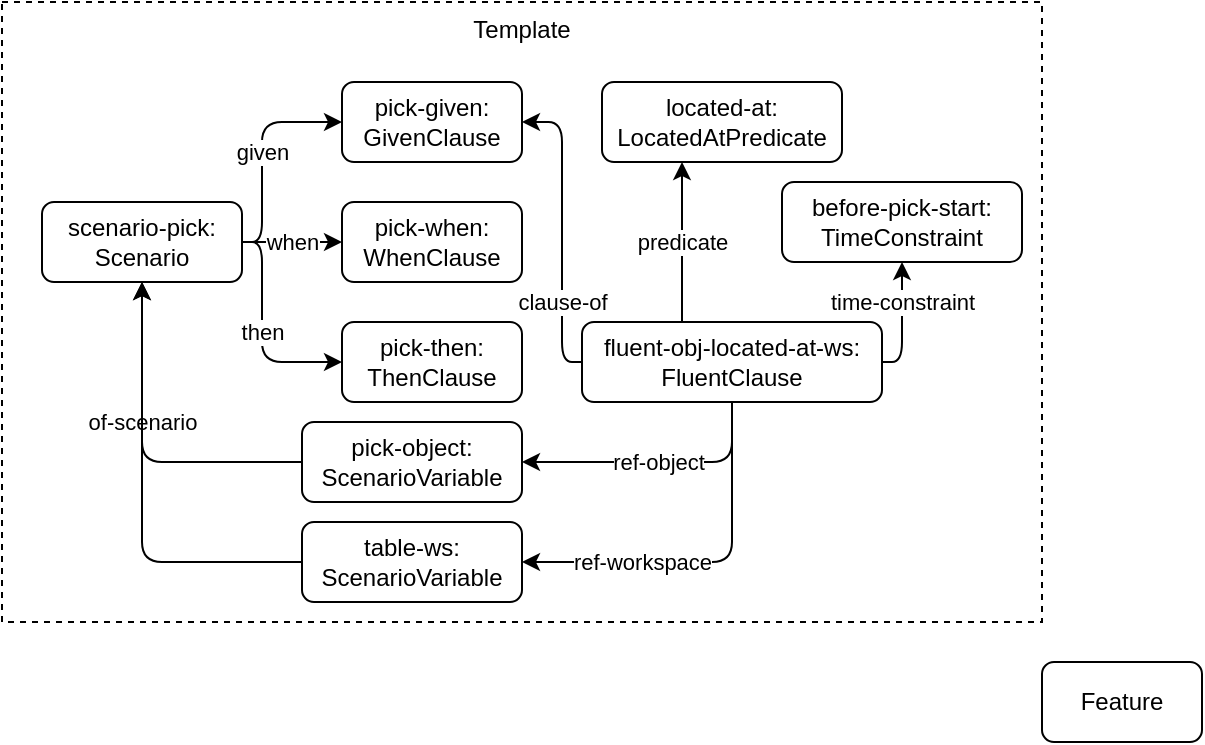 <mxfile version="20.6.2" type="github">
  <diagram id="7C1xGLEkhZVZ-dPrB2Q-" name="Page-1">
    <mxGraphModel dx="813" dy="436" grid="1" gridSize="10" guides="1" tooltips="1" connect="1" arrows="1" fold="1" page="1" pageScale="1" pageWidth="850" pageHeight="1100" math="0" shadow="0">
      <root>
        <mxCell id="0" />
        <mxCell id="1" parent="0" />
        <mxCell id="-Q3AlBVAB8pd4UczHKoV-1" value="Feature" style="rounded=1;whiteSpace=wrap;html=1;" vertex="1" parent="1">
          <mxGeometry x="620" y="540" width="80" height="40" as="geometry" />
        </mxCell>
        <mxCell id="-Q3AlBVAB8pd4UczHKoV-9" value="Template" style="rounded=0;whiteSpace=wrap;html=1;verticalAlign=top;fillColor=none;container=1;collapsible=0;recursiveResize=0;dashed=1;" vertex="1" parent="1">
          <mxGeometry x="100" y="210" width="520" height="310" as="geometry" />
        </mxCell>
        <mxCell id="-Q3AlBVAB8pd4UczHKoV-2" value="scenario-pick: Scenario" style="rounded=1;whiteSpace=wrap;html=1;" vertex="1" parent="-Q3AlBVAB8pd4UczHKoV-9">
          <mxGeometry x="20" y="100" width="100" height="40" as="geometry" />
        </mxCell>
        <mxCell id="-Q3AlBVAB8pd4UczHKoV-3" value="pick-given: GivenClause" style="rounded=1;whiteSpace=wrap;html=1;" vertex="1" parent="-Q3AlBVAB8pd4UczHKoV-9">
          <mxGeometry x="170" y="40" width="90" height="40" as="geometry" />
        </mxCell>
        <mxCell id="-Q3AlBVAB8pd4UczHKoV-6" value="given" style="edgeStyle=orthogonalEdgeStyle;rounded=1;orthogonalLoop=1;jettySize=auto;html=1;" edge="1" parent="-Q3AlBVAB8pd4UczHKoV-9" source="-Q3AlBVAB8pd4UczHKoV-2" target="-Q3AlBVAB8pd4UczHKoV-3">
          <mxGeometry relative="1" as="geometry">
            <mxPoint x="170" y="60" as="targetPoint" />
            <Array as="points">
              <mxPoint x="130" y="120" />
              <mxPoint x="130" y="60" />
            </Array>
          </mxGeometry>
        </mxCell>
        <mxCell id="-Q3AlBVAB8pd4UczHKoV-4" value="pick-when: WhenClause" style="rounded=1;whiteSpace=wrap;html=1;" vertex="1" parent="-Q3AlBVAB8pd4UczHKoV-9">
          <mxGeometry x="170" y="100" width="90" height="40" as="geometry" />
        </mxCell>
        <mxCell id="-Q3AlBVAB8pd4UczHKoV-7" value="when" style="edgeStyle=orthogonalEdgeStyle;rounded=1;orthogonalLoop=1;jettySize=auto;html=1;" edge="1" parent="-Q3AlBVAB8pd4UczHKoV-9" source="-Q3AlBVAB8pd4UczHKoV-2" target="-Q3AlBVAB8pd4UczHKoV-4">
          <mxGeometry relative="1" as="geometry" />
        </mxCell>
        <mxCell id="-Q3AlBVAB8pd4UczHKoV-5" value="pick-then: ThenClause" style="rounded=1;whiteSpace=wrap;html=1;" vertex="1" parent="-Q3AlBVAB8pd4UczHKoV-9">
          <mxGeometry x="170" y="160" width="90" height="40" as="geometry" />
        </mxCell>
        <mxCell id="-Q3AlBVAB8pd4UczHKoV-8" value="then" style="edgeStyle=orthogonalEdgeStyle;rounded=1;orthogonalLoop=1;jettySize=auto;html=1;" edge="1" parent="-Q3AlBVAB8pd4UczHKoV-9" source="-Q3AlBVAB8pd4UczHKoV-2" target="-Q3AlBVAB8pd4UczHKoV-5">
          <mxGeometry relative="1" as="geometry">
            <Array as="points">
              <mxPoint x="130" y="120" />
              <mxPoint x="130" y="180" />
            </Array>
          </mxGeometry>
        </mxCell>
        <mxCell id="-Q3AlBVAB8pd4UczHKoV-11" value="of-scenario" style="edgeStyle=orthogonalEdgeStyle;rounded=1;orthogonalLoop=1;jettySize=auto;html=1;" edge="1" parent="-Q3AlBVAB8pd4UczHKoV-9" source="-Q3AlBVAB8pd4UczHKoV-10" target="-Q3AlBVAB8pd4UczHKoV-2">
          <mxGeometry x="0.176" relative="1" as="geometry">
            <mxPoint as="offset" />
          </mxGeometry>
        </mxCell>
        <mxCell id="-Q3AlBVAB8pd4UczHKoV-10" value="pick-object: ScenarioVariable" style="rounded=1;whiteSpace=wrap;html=1;" vertex="1" parent="-Q3AlBVAB8pd4UczHKoV-9">
          <mxGeometry x="150" y="210" width="110" height="40" as="geometry" />
        </mxCell>
        <mxCell id="-Q3AlBVAB8pd4UczHKoV-15" value="ref-object" style="edgeStyle=orthogonalEdgeStyle;rounded=1;orthogonalLoop=1;jettySize=auto;html=1;" edge="1" parent="-Q3AlBVAB8pd4UczHKoV-9" source="-Q3AlBVAB8pd4UczHKoV-12" target="-Q3AlBVAB8pd4UczHKoV-10">
          <mxGeometry relative="1" as="geometry">
            <Array as="points">
              <mxPoint x="365" y="230" />
            </Array>
          </mxGeometry>
        </mxCell>
        <mxCell id="-Q3AlBVAB8pd4UczHKoV-16" value="ref-workspace" style="edgeStyle=orthogonalEdgeStyle;rounded=1;orthogonalLoop=1;jettySize=auto;html=1;" edge="1" parent="-Q3AlBVAB8pd4UczHKoV-9" source="-Q3AlBVAB8pd4UczHKoV-12" target="-Q3AlBVAB8pd4UczHKoV-13">
          <mxGeometry x="0.351" relative="1" as="geometry">
            <Array as="points">
              <mxPoint x="365" y="280" />
            </Array>
            <mxPoint as="offset" />
          </mxGeometry>
        </mxCell>
        <mxCell id="-Q3AlBVAB8pd4UczHKoV-17" value="clause-of" style="edgeStyle=orthogonalEdgeStyle;rounded=1;orthogonalLoop=1;jettySize=auto;html=1;" edge="1" parent="-Q3AlBVAB8pd4UczHKoV-9" source="-Q3AlBVAB8pd4UczHKoV-12" target="-Q3AlBVAB8pd4UczHKoV-3">
          <mxGeometry x="-0.467" relative="1" as="geometry">
            <Array as="points">
              <mxPoint x="280" y="180" />
              <mxPoint x="280" y="60" />
            </Array>
            <mxPoint as="offset" />
          </mxGeometry>
        </mxCell>
        <mxCell id="-Q3AlBVAB8pd4UczHKoV-19" value="predicate" style="edgeStyle=orthogonalEdgeStyle;rounded=1;orthogonalLoop=1;jettySize=auto;html=1;" edge="1" parent="-Q3AlBVAB8pd4UczHKoV-9" source="-Q3AlBVAB8pd4UczHKoV-12" target="-Q3AlBVAB8pd4UczHKoV-18">
          <mxGeometry relative="1" as="geometry">
            <Array as="points">
              <mxPoint x="340" y="120" />
              <mxPoint x="340" y="120" />
            </Array>
          </mxGeometry>
        </mxCell>
        <mxCell id="-Q3AlBVAB8pd4UczHKoV-21" value="time-constraint" style="edgeStyle=orthogonalEdgeStyle;rounded=1;orthogonalLoop=1;jettySize=auto;html=1;" edge="1" parent="-Q3AlBVAB8pd4UczHKoV-9" source="-Q3AlBVAB8pd4UczHKoV-12" target="-Q3AlBVAB8pd4UczHKoV-20">
          <mxGeometry x="0.334" relative="1" as="geometry">
            <Array as="points">
              <mxPoint x="450" y="180" />
            </Array>
            <mxPoint as="offset" />
          </mxGeometry>
        </mxCell>
        <mxCell id="-Q3AlBVAB8pd4UczHKoV-12" value="fluent-obj-located-at-ws: FluentClause" style="rounded=1;whiteSpace=wrap;html=1;" vertex="1" parent="-Q3AlBVAB8pd4UczHKoV-9">
          <mxGeometry x="290" y="160" width="150" height="40" as="geometry" />
        </mxCell>
        <mxCell id="-Q3AlBVAB8pd4UczHKoV-14" style="edgeStyle=orthogonalEdgeStyle;rounded=1;orthogonalLoop=1;jettySize=auto;html=1;" edge="1" parent="-Q3AlBVAB8pd4UczHKoV-9" source="-Q3AlBVAB8pd4UczHKoV-13" target="-Q3AlBVAB8pd4UczHKoV-2">
          <mxGeometry relative="1" as="geometry" />
        </mxCell>
        <mxCell id="-Q3AlBVAB8pd4UczHKoV-13" value="table-ws: ScenarioVariable" style="rounded=1;whiteSpace=wrap;html=1;" vertex="1" parent="-Q3AlBVAB8pd4UczHKoV-9">
          <mxGeometry x="150" y="260" width="110" height="40" as="geometry" />
        </mxCell>
        <mxCell id="-Q3AlBVAB8pd4UczHKoV-18" value="located-at: LocatedAtPredicate" style="rounded=1;whiteSpace=wrap;html=1;" vertex="1" parent="-Q3AlBVAB8pd4UczHKoV-9">
          <mxGeometry x="300" y="40" width="120" height="40" as="geometry" />
        </mxCell>
        <mxCell id="-Q3AlBVAB8pd4UczHKoV-20" value="before-pick-start: TimeConstraint" style="rounded=1;whiteSpace=wrap;html=1;" vertex="1" parent="-Q3AlBVAB8pd4UczHKoV-9">
          <mxGeometry x="390" y="90" width="120" height="40" as="geometry" />
        </mxCell>
      </root>
    </mxGraphModel>
  </diagram>
</mxfile>
